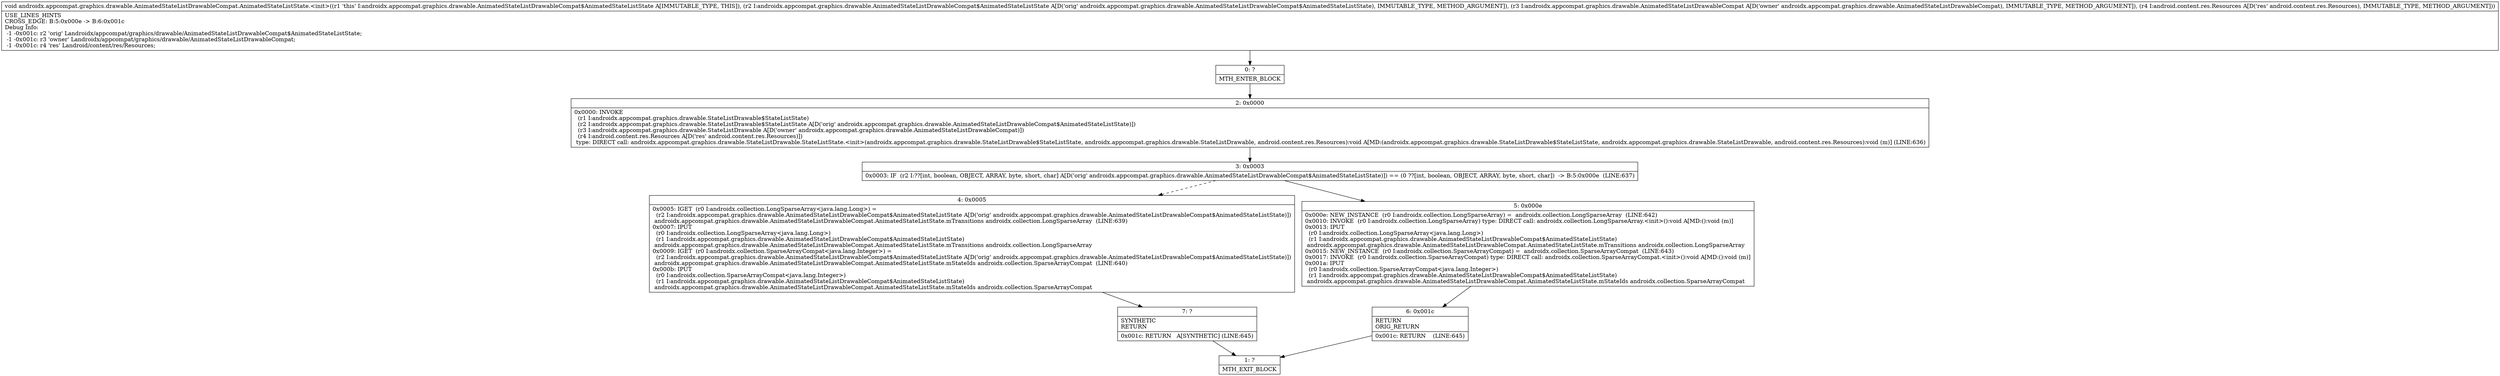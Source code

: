 digraph "CFG forandroidx.appcompat.graphics.drawable.AnimatedStateListDrawableCompat.AnimatedStateListState.\<init\>(Landroidx\/appcompat\/graphics\/drawable\/AnimatedStateListDrawableCompat$AnimatedStateListState;Landroidx\/appcompat\/graphics\/drawable\/AnimatedStateListDrawableCompat;Landroid\/content\/res\/Resources;)V" {
Node_0 [shape=record,label="{0\:\ ?|MTH_ENTER_BLOCK\l}"];
Node_2 [shape=record,label="{2\:\ 0x0000|0x0000: INVOKE  \l  (r1 I:androidx.appcompat.graphics.drawable.StateListDrawable$StateListState)\l  (r2 I:androidx.appcompat.graphics.drawable.StateListDrawable$StateListState A[D('orig' androidx.appcompat.graphics.drawable.AnimatedStateListDrawableCompat$AnimatedStateListState)])\l  (r3 I:androidx.appcompat.graphics.drawable.StateListDrawable A[D('owner' androidx.appcompat.graphics.drawable.AnimatedStateListDrawableCompat)])\l  (r4 I:android.content.res.Resources A[D('res' android.content.res.Resources)])\l type: DIRECT call: androidx.appcompat.graphics.drawable.StateListDrawable.StateListState.\<init\>(androidx.appcompat.graphics.drawable.StateListDrawable$StateListState, androidx.appcompat.graphics.drawable.StateListDrawable, android.content.res.Resources):void A[MD:(androidx.appcompat.graphics.drawable.StateListDrawable$StateListState, androidx.appcompat.graphics.drawable.StateListDrawable, android.content.res.Resources):void (m)] (LINE:636)\l}"];
Node_3 [shape=record,label="{3\:\ 0x0003|0x0003: IF  (r2 I:??[int, boolean, OBJECT, ARRAY, byte, short, char] A[D('orig' androidx.appcompat.graphics.drawable.AnimatedStateListDrawableCompat$AnimatedStateListState)]) == (0 ??[int, boolean, OBJECT, ARRAY, byte, short, char])  \-\> B:5:0x000e  (LINE:637)\l}"];
Node_4 [shape=record,label="{4\:\ 0x0005|0x0005: IGET  (r0 I:androidx.collection.LongSparseArray\<java.lang.Long\>) = \l  (r2 I:androidx.appcompat.graphics.drawable.AnimatedStateListDrawableCompat$AnimatedStateListState A[D('orig' androidx.appcompat.graphics.drawable.AnimatedStateListDrawableCompat$AnimatedStateListState)])\l androidx.appcompat.graphics.drawable.AnimatedStateListDrawableCompat.AnimatedStateListState.mTransitions androidx.collection.LongSparseArray  (LINE:639)\l0x0007: IPUT  \l  (r0 I:androidx.collection.LongSparseArray\<java.lang.Long\>)\l  (r1 I:androidx.appcompat.graphics.drawable.AnimatedStateListDrawableCompat$AnimatedStateListState)\l androidx.appcompat.graphics.drawable.AnimatedStateListDrawableCompat.AnimatedStateListState.mTransitions androidx.collection.LongSparseArray \l0x0009: IGET  (r0 I:androidx.collection.SparseArrayCompat\<java.lang.Integer\>) = \l  (r2 I:androidx.appcompat.graphics.drawable.AnimatedStateListDrawableCompat$AnimatedStateListState A[D('orig' androidx.appcompat.graphics.drawable.AnimatedStateListDrawableCompat$AnimatedStateListState)])\l androidx.appcompat.graphics.drawable.AnimatedStateListDrawableCompat.AnimatedStateListState.mStateIds androidx.collection.SparseArrayCompat  (LINE:640)\l0x000b: IPUT  \l  (r0 I:androidx.collection.SparseArrayCompat\<java.lang.Integer\>)\l  (r1 I:androidx.appcompat.graphics.drawable.AnimatedStateListDrawableCompat$AnimatedStateListState)\l androidx.appcompat.graphics.drawable.AnimatedStateListDrawableCompat.AnimatedStateListState.mStateIds androidx.collection.SparseArrayCompat \l}"];
Node_7 [shape=record,label="{7\:\ ?|SYNTHETIC\lRETURN\l|0x001c: RETURN   A[SYNTHETIC] (LINE:645)\l}"];
Node_1 [shape=record,label="{1\:\ ?|MTH_EXIT_BLOCK\l}"];
Node_5 [shape=record,label="{5\:\ 0x000e|0x000e: NEW_INSTANCE  (r0 I:androidx.collection.LongSparseArray) =  androidx.collection.LongSparseArray  (LINE:642)\l0x0010: INVOKE  (r0 I:androidx.collection.LongSparseArray) type: DIRECT call: androidx.collection.LongSparseArray.\<init\>():void A[MD:():void (m)]\l0x0013: IPUT  \l  (r0 I:androidx.collection.LongSparseArray\<java.lang.Long\>)\l  (r1 I:androidx.appcompat.graphics.drawable.AnimatedStateListDrawableCompat$AnimatedStateListState)\l androidx.appcompat.graphics.drawable.AnimatedStateListDrawableCompat.AnimatedStateListState.mTransitions androidx.collection.LongSparseArray \l0x0015: NEW_INSTANCE  (r0 I:androidx.collection.SparseArrayCompat) =  androidx.collection.SparseArrayCompat  (LINE:643)\l0x0017: INVOKE  (r0 I:androidx.collection.SparseArrayCompat) type: DIRECT call: androidx.collection.SparseArrayCompat.\<init\>():void A[MD:():void (m)]\l0x001a: IPUT  \l  (r0 I:androidx.collection.SparseArrayCompat\<java.lang.Integer\>)\l  (r1 I:androidx.appcompat.graphics.drawable.AnimatedStateListDrawableCompat$AnimatedStateListState)\l androidx.appcompat.graphics.drawable.AnimatedStateListDrawableCompat.AnimatedStateListState.mStateIds androidx.collection.SparseArrayCompat \l}"];
Node_6 [shape=record,label="{6\:\ 0x001c|RETURN\lORIG_RETURN\l|0x001c: RETURN    (LINE:645)\l}"];
MethodNode[shape=record,label="{void androidx.appcompat.graphics.drawable.AnimatedStateListDrawableCompat.AnimatedStateListState.\<init\>((r1 'this' I:androidx.appcompat.graphics.drawable.AnimatedStateListDrawableCompat$AnimatedStateListState A[IMMUTABLE_TYPE, THIS]), (r2 I:androidx.appcompat.graphics.drawable.AnimatedStateListDrawableCompat$AnimatedStateListState A[D('orig' androidx.appcompat.graphics.drawable.AnimatedStateListDrawableCompat$AnimatedStateListState), IMMUTABLE_TYPE, METHOD_ARGUMENT]), (r3 I:androidx.appcompat.graphics.drawable.AnimatedStateListDrawableCompat A[D('owner' androidx.appcompat.graphics.drawable.AnimatedStateListDrawableCompat), IMMUTABLE_TYPE, METHOD_ARGUMENT]), (r4 I:android.content.res.Resources A[D('res' android.content.res.Resources), IMMUTABLE_TYPE, METHOD_ARGUMENT]))  | USE_LINES_HINTS\lCROSS_EDGE: B:5:0x000e \-\> B:6:0x001c\lDebug Info:\l  \-1 \-0x001c: r2 'orig' Landroidx\/appcompat\/graphics\/drawable\/AnimatedStateListDrawableCompat$AnimatedStateListState;\l  \-1 \-0x001c: r3 'owner' Landroidx\/appcompat\/graphics\/drawable\/AnimatedStateListDrawableCompat;\l  \-1 \-0x001c: r4 'res' Landroid\/content\/res\/Resources;\l}"];
MethodNode -> Node_0;Node_0 -> Node_2;
Node_2 -> Node_3;
Node_3 -> Node_4[style=dashed];
Node_3 -> Node_5;
Node_4 -> Node_7;
Node_7 -> Node_1;
Node_5 -> Node_6;
Node_6 -> Node_1;
}

